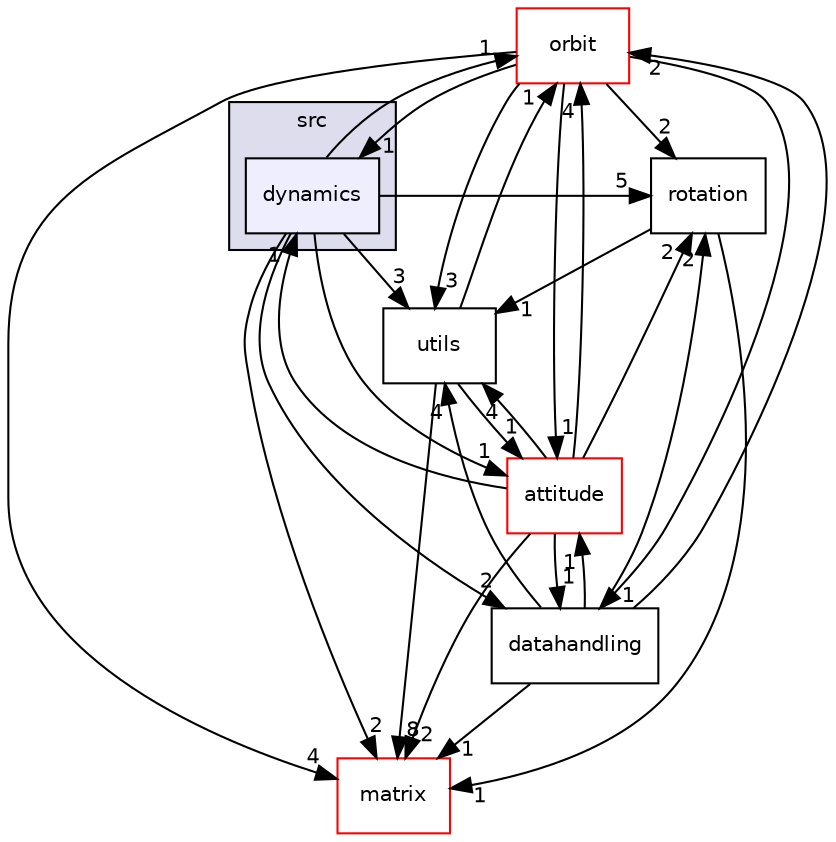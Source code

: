 digraph "dynamics" {
  compound=true
  node [ fontsize="10", fontname="Helvetica"];
  edge [ labelfontsize="10", labelfontname="Helvetica"];
  subgraph clusterdir_68267d1309a1af8e8297ef4c3efbcdba {
    graph [ bgcolor="#ddddee", pencolor="black", label="src" fontname="Helvetica", fontsize="10", URL="dir_68267d1309a1af8e8297ef4c3efbcdba.html"]
  dir_261425c25055ac4a48b7253766e15e1a [shape=box, label="dynamics", style="filled", fillcolor="#eeeeff", pencolor="black", URL="dir_261425c25055ac4a48b7253766e15e1a.html"];
  }
  dir_392744e470e3e5dbf93993e14232aa19 [shape=box label="orbit" fillcolor="white" style="filled" color="red" URL="dir_392744e470e3e5dbf93993e14232aa19.html"];
  dir_fa38dfbf581c89d494fbf1d870e4dc9f [shape=box label="rotation" URL="dir_fa38dfbf581c89d494fbf1d870e4dc9f.html"];
  dir_40d7732de2983c682bb99d86585a563c [shape=box label="matrix" fillcolor="white" style="filled" color="red" URL="dir_40d7732de2983c682bb99d86585a563c.html"];
  dir_c55b91a86a3413cc678b3a37c553022c [shape=box label="attitude" fillcolor="white" style="filled" color="red" URL="dir_c55b91a86a3413cc678b3a37c553022c.html"];
  dir_dba61f842e4221606b60f53ad7c2d896 [shape=box label="datahandling" URL="dir_dba61f842e4221606b60f53ad7c2d896.html"];
  dir_313caf1132e152dd9b58bea13a4052ca [shape=box label="utils" URL="dir_313caf1132e152dd9b58bea13a4052ca.html"];
  dir_392744e470e3e5dbf93993e14232aa19->dir_fa38dfbf581c89d494fbf1d870e4dc9f [headlabel="2", labeldistance=1.5 headhref="dir_000013_000019.html"];
  dir_392744e470e3e5dbf93993e14232aa19->dir_40d7732de2983c682bb99d86585a563c [headlabel="4", labeldistance=1.5 headhref="dir_000013_000002.html"];
  dir_392744e470e3e5dbf93993e14232aa19->dir_c55b91a86a3413cc678b3a37c553022c [headlabel="1", labeldistance=1.5 headhref="dir_000013_000004.html"];
  dir_392744e470e3e5dbf93993e14232aa19->dir_dba61f842e4221606b60f53ad7c2d896 [headlabel="1", labeldistance=1.5 headhref="dir_000013_000005.html"];
  dir_392744e470e3e5dbf93993e14232aa19->dir_261425c25055ac4a48b7253766e15e1a [headlabel="1", labeldistance=1.5 headhref="dir_000013_000003.html"];
  dir_392744e470e3e5dbf93993e14232aa19->dir_313caf1132e152dd9b58bea13a4052ca [headlabel="3", labeldistance=1.5 headhref="dir_000013_000011.html"];
  dir_fa38dfbf581c89d494fbf1d870e4dc9f->dir_40d7732de2983c682bb99d86585a563c [headlabel="1", labeldistance=1.5 headhref="dir_000019_000002.html"];
  dir_fa38dfbf581c89d494fbf1d870e4dc9f->dir_313caf1132e152dd9b58bea13a4052ca [headlabel="1", labeldistance=1.5 headhref="dir_000019_000011.html"];
  dir_c55b91a86a3413cc678b3a37c553022c->dir_392744e470e3e5dbf93993e14232aa19 [headlabel="4", labeldistance=1.5 headhref="dir_000004_000013.html"];
  dir_c55b91a86a3413cc678b3a37c553022c->dir_fa38dfbf581c89d494fbf1d870e4dc9f [headlabel="2", labeldistance=1.5 headhref="dir_000004_000019.html"];
  dir_c55b91a86a3413cc678b3a37c553022c->dir_40d7732de2983c682bb99d86585a563c [headlabel="2", labeldistance=1.5 headhref="dir_000004_000002.html"];
  dir_c55b91a86a3413cc678b3a37c553022c->dir_dba61f842e4221606b60f53ad7c2d896 [headlabel="1", labeldistance=1.5 headhref="dir_000004_000005.html"];
  dir_c55b91a86a3413cc678b3a37c553022c->dir_261425c25055ac4a48b7253766e15e1a [headlabel="1", labeldistance=1.5 headhref="dir_000004_000003.html"];
  dir_c55b91a86a3413cc678b3a37c553022c->dir_313caf1132e152dd9b58bea13a4052ca [headlabel="4", labeldistance=1.5 headhref="dir_000004_000011.html"];
  dir_dba61f842e4221606b60f53ad7c2d896->dir_392744e470e3e5dbf93993e14232aa19 [headlabel="2", labeldistance=1.5 headhref="dir_000005_000013.html"];
  dir_dba61f842e4221606b60f53ad7c2d896->dir_fa38dfbf581c89d494fbf1d870e4dc9f [headlabel="2", labeldistance=1.5 headhref="dir_000005_000019.html"];
  dir_dba61f842e4221606b60f53ad7c2d896->dir_40d7732de2983c682bb99d86585a563c [headlabel="1", labeldistance=1.5 headhref="dir_000005_000002.html"];
  dir_dba61f842e4221606b60f53ad7c2d896->dir_c55b91a86a3413cc678b3a37c553022c [headlabel="1", labeldistance=1.5 headhref="dir_000005_000004.html"];
  dir_dba61f842e4221606b60f53ad7c2d896->dir_313caf1132e152dd9b58bea13a4052ca [headlabel="4", labeldistance=1.5 headhref="dir_000005_000011.html"];
  dir_313caf1132e152dd9b58bea13a4052ca->dir_392744e470e3e5dbf93993e14232aa19 [headlabel="1", labeldistance=1.5 headhref="dir_000011_000013.html"];
  dir_313caf1132e152dd9b58bea13a4052ca->dir_40d7732de2983c682bb99d86585a563c [headlabel="8", labeldistance=1.5 headhref="dir_000011_000002.html"];
  dir_313caf1132e152dd9b58bea13a4052ca->dir_c55b91a86a3413cc678b3a37c553022c [headlabel="1", labeldistance=1.5 headhref="dir_000011_000004.html"];
  dir_261425c25055ac4a48b7253766e15e1a->dir_392744e470e3e5dbf93993e14232aa19 [headlabel="1", labeldistance=1.5 headhref="dir_000003_000013.html"];
  dir_261425c25055ac4a48b7253766e15e1a->dir_fa38dfbf581c89d494fbf1d870e4dc9f [headlabel="5", labeldistance=1.5 headhref="dir_000003_000019.html"];
  dir_261425c25055ac4a48b7253766e15e1a->dir_40d7732de2983c682bb99d86585a563c [headlabel="2", labeldistance=1.5 headhref="dir_000003_000002.html"];
  dir_261425c25055ac4a48b7253766e15e1a->dir_c55b91a86a3413cc678b3a37c553022c [headlabel="1", labeldistance=1.5 headhref="dir_000003_000004.html"];
  dir_261425c25055ac4a48b7253766e15e1a->dir_dba61f842e4221606b60f53ad7c2d896 [headlabel="2", labeldistance=1.5 headhref="dir_000003_000005.html"];
  dir_261425c25055ac4a48b7253766e15e1a->dir_313caf1132e152dd9b58bea13a4052ca [headlabel="3", labeldistance=1.5 headhref="dir_000003_000011.html"];
}
